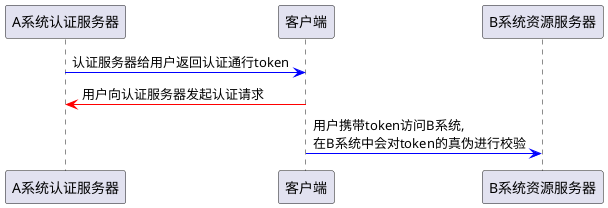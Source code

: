 @startuml
A系统认证服务器 -[#blue]> 客户端 : 认证服务器给用户返回认证通行token
客户端 -[#red]> A系统认证服务器 : 用户向认证服务器发起认证请求

客户端 -[#blue]> B系统资源服务器 : 用户携带token访问B系统,\n在B系统中会对token的真伪进行校验
@enduml